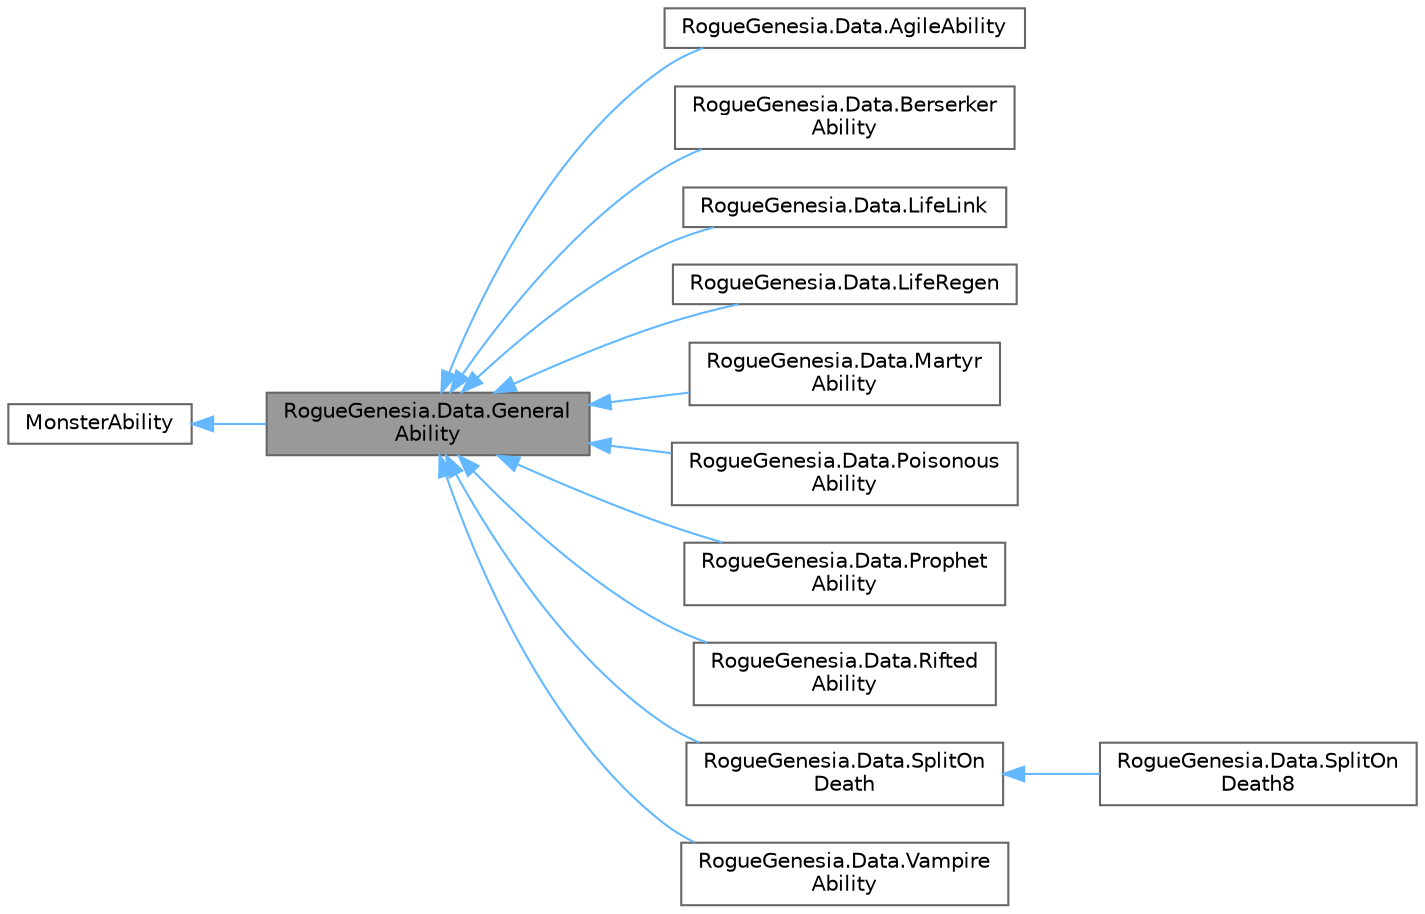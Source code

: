 digraph "RogueGenesia.Data.GeneralAbility"
{
 // LATEX_PDF_SIZE
  bgcolor="transparent";
  edge [fontname=Helvetica,fontsize=10,labelfontname=Helvetica,labelfontsize=10];
  node [fontname=Helvetica,fontsize=10,shape=box,height=0.2,width=0.4];
  rankdir="LR";
  Node1 [label="RogueGenesia.Data.General\lAbility",height=0.2,width=0.4,color="gray40", fillcolor="grey60", style="filled", fontcolor="black",tooltip=" "];
  Node2 -> Node1 [dir="back",color="steelblue1",style="solid"];
  Node2 [label="MonsterAbility",height=0.2,width=0.4,color="gray40", fillcolor="white", style="filled",URL="$class_rogue_genesia_1_1_data_1_1_monster_ability.html",tooltip=" "];
  Node1 -> Node3 [dir="back",color="steelblue1",style="solid"];
  Node3 [label="RogueGenesia.Data.AgileAbility",height=0.2,width=0.4,color="gray40", fillcolor="white", style="filled",URL="$class_rogue_genesia_1_1_data_1_1_agile_ability.html",tooltip=" "];
  Node1 -> Node4 [dir="back",color="steelblue1",style="solid"];
  Node4 [label="RogueGenesia.Data.Berserker\lAbility",height=0.2,width=0.4,color="gray40", fillcolor="white", style="filled",URL="$class_rogue_genesia_1_1_data_1_1_berserker_ability.html",tooltip=" "];
  Node1 -> Node5 [dir="back",color="steelblue1",style="solid"];
  Node5 [label="RogueGenesia.Data.LifeLink",height=0.2,width=0.4,color="gray40", fillcolor="white", style="filled",URL="$class_rogue_genesia_1_1_data_1_1_life_link.html",tooltip=" "];
  Node1 -> Node6 [dir="back",color="steelblue1",style="solid"];
  Node6 [label="RogueGenesia.Data.LifeRegen",height=0.2,width=0.4,color="gray40", fillcolor="white", style="filled",URL="$class_rogue_genesia_1_1_data_1_1_life_regen.html",tooltip=" "];
  Node1 -> Node7 [dir="back",color="steelblue1",style="solid"];
  Node7 [label="RogueGenesia.Data.Martyr\lAbility",height=0.2,width=0.4,color="gray40", fillcolor="white", style="filled",URL="$class_rogue_genesia_1_1_data_1_1_martyr_ability.html",tooltip=" "];
  Node1 -> Node8 [dir="back",color="steelblue1",style="solid"];
  Node8 [label="RogueGenesia.Data.Poisonous\lAbility",height=0.2,width=0.4,color="gray40", fillcolor="white", style="filled",URL="$class_rogue_genesia_1_1_data_1_1_poisonous_ability.html",tooltip=" "];
  Node1 -> Node9 [dir="back",color="steelblue1",style="solid"];
  Node9 [label="RogueGenesia.Data.Prophet\lAbility",height=0.2,width=0.4,color="gray40", fillcolor="white", style="filled",URL="$class_rogue_genesia_1_1_data_1_1_prophet_ability.html",tooltip=" "];
  Node1 -> Node10 [dir="back",color="steelblue1",style="solid"];
  Node10 [label="RogueGenesia.Data.Rifted\lAbility",height=0.2,width=0.4,color="gray40", fillcolor="white", style="filled",URL="$class_rogue_genesia_1_1_data_1_1_rifted_ability.html",tooltip=" "];
  Node1 -> Node11 [dir="back",color="steelblue1",style="solid"];
  Node11 [label="RogueGenesia.Data.SplitOn\lDeath",height=0.2,width=0.4,color="gray40", fillcolor="white", style="filled",URL="$class_rogue_genesia_1_1_data_1_1_split_on_death.html",tooltip=" "];
  Node11 -> Node12 [dir="back",color="steelblue1",style="solid"];
  Node12 [label="RogueGenesia.Data.SplitOn\lDeath8",height=0.2,width=0.4,color="gray40", fillcolor="white", style="filled",URL="$class_rogue_genesia_1_1_data_1_1_split_on_death8.html",tooltip=" "];
  Node1 -> Node13 [dir="back",color="steelblue1",style="solid"];
  Node13 [label="RogueGenesia.Data.Vampire\lAbility",height=0.2,width=0.4,color="gray40", fillcolor="white", style="filled",URL="$class_rogue_genesia_1_1_data_1_1_vampire_ability.html",tooltip=" "];
}
